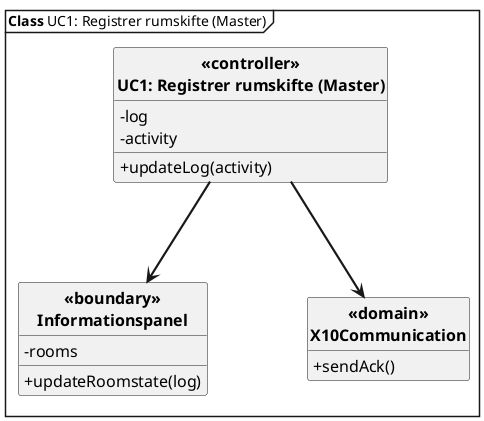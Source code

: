 @startuml UC1 class Master
' Default param deffinition
skinparam style strictuml
skinparam DefaultFontSize 16
skinparam DefaultFontName times new roman
skinparam ArrowFontSize 16
skinparam ArrowThickness 2.2
skinparam Linetype poly
skinparam ranksep 100
skinparam nodesep 100
hide empty members
skinparam classAttributeIconSize 0 


mainframe **Class** UC1: Registrer rumskifte (Master)

' Class definition
Class "**<<boundary>>**\n**Informationspanel**" as IP{
+ updateRoomstate(log)
- rooms
}

Class "**<<controller>>**\n**UC1: Registrer rumskifte (Master)**" as RR{
+ updateLog(activity)
- log
- activity
}

Class "**<<domain>>**\n**X10Communication**" as X10{
+ sendAck()
}

' Conection definition
RR --> X10
RR --> IP
@enduml